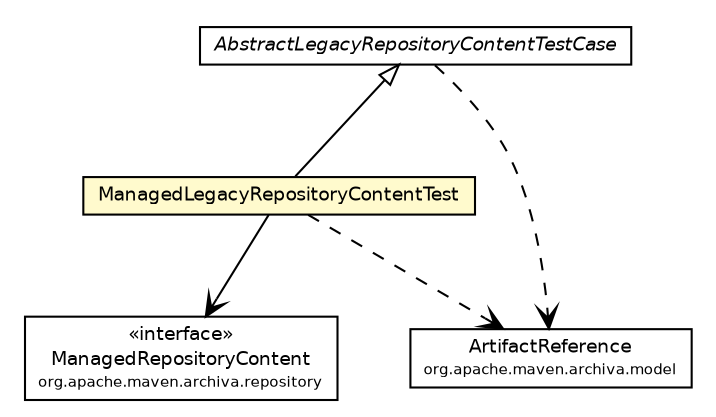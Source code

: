 #!/usr/local/bin/dot
#
# Class diagram 
# Generated by UmlGraph version 4.6 (http://www.spinellis.gr/sw/umlgraph)
#

digraph G {
	edge [fontname="Helvetica",fontsize=10,labelfontname="Helvetica",labelfontsize=10];
	node [fontname="Helvetica",fontsize=10,shape=plaintext];
	// org.apache.maven.archiva.repository.content.ManagedLegacyRepositoryContentTest
	c18647 [label=<<table border="0" cellborder="1" cellspacing="0" cellpadding="2" port="p" bgcolor="lemonChiffon" href="./ManagedLegacyRepositoryContentTest.html">
		<tr><td><table border="0" cellspacing="0" cellpadding="1">
			<tr><td> ManagedLegacyRepositoryContentTest </td></tr>
		</table></td></tr>
		</table>>, fontname="Helvetica", fontcolor="black", fontsize=9.0];
	// org.apache.maven.archiva.repository.content.AbstractLegacyRepositoryContentTestCase
	c18653 [label=<<table border="0" cellborder="1" cellspacing="0" cellpadding="2" port="p" href="./AbstractLegacyRepositoryContentTestCase.html">
		<tr><td><table border="0" cellspacing="0" cellpadding="1">
			<tr><td><font face="Helvetica-Oblique"> AbstractLegacyRepositoryContentTestCase </font></td></tr>
		</table></td></tr>
		</table>>, fontname="Helvetica", fontcolor="black", fontsize=9.0];
	//org.apache.maven.archiva.repository.content.ManagedLegacyRepositoryContentTest extends org.apache.maven.archiva.repository.content.AbstractLegacyRepositoryContentTestCase
	c18653:p -> c18647:p [dir=back,arrowtail=empty];
	// org.apache.maven.archiva.repository.content.ManagedLegacyRepositoryContentTest NAVASSOC org.apache.maven.archiva.repository.ManagedRepositoryContent
	c18647:p -> c18819:p [taillabel="", label="", headlabel="", fontname="Helvetica", fontcolor="black", fontsize=10.0, color="black", arrowhead=open];
	// org.apache.maven.archiva.repository.content.ManagedLegacyRepositoryContentTest DEPEND org.apache.maven.archiva.model.ArtifactReference
	c18647:p -> c18820:p [taillabel="", label="", headlabel="", fontname="Helvetica", fontcolor="black", fontsize=10.0, color="black", arrowhead=open, style=dashed];
	// org.apache.maven.archiva.repository.content.AbstractLegacyRepositoryContentTestCase DEPEND org.apache.maven.archiva.model.ArtifactReference
	c18653:p -> c18820:p [taillabel="", label="", headlabel="", fontname="Helvetica", fontcolor="black", fontsize=10.0, color="black", arrowhead=open, style=dashed];
	// org.apache.maven.archiva.repository.ManagedRepositoryContent
	c18819 [label=<<table border="0" cellborder="1" cellspacing="0" cellpadding="2" port="p" href="http://java.sun.com/j2se/1.4.2/docs/api/org/apache/maven/archiva/repository/ManagedRepositoryContent.html">
		<tr><td><table border="0" cellspacing="0" cellpadding="1">
			<tr><td> &laquo;interface&raquo; </td></tr>
			<tr><td> ManagedRepositoryContent </td></tr>
			<tr><td><font point-size="7.0"> org.apache.maven.archiva.repository </font></td></tr>
		</table></td></tr>
		</table>>, fontname="Helvetica", fontcolor="black", fontsize=9.0];
	// org.apache.maven.archiva.model.ArtifactReference
	c18820 [label=<<table border="0" cellborder="1" cellspacing="0" cellpadding="2" port="p" href="http://java.sun.com/j2se/1.4.2/docs/api/org/apache/maven/archiva/model/ArtifactReference.html">
		<tr><td><table border="0" cellspacing="0" cellpadding="1">
			<tr><td> ArtifactReference </td></tr>
			<tr><td><font point-size="7.0"> org.apache.maven.archiva.model </font></td></tr>
		</table></td></tr>
		</table>>, fontname="Helvetica", fontcolor="black", fontsize=9.0];
}

